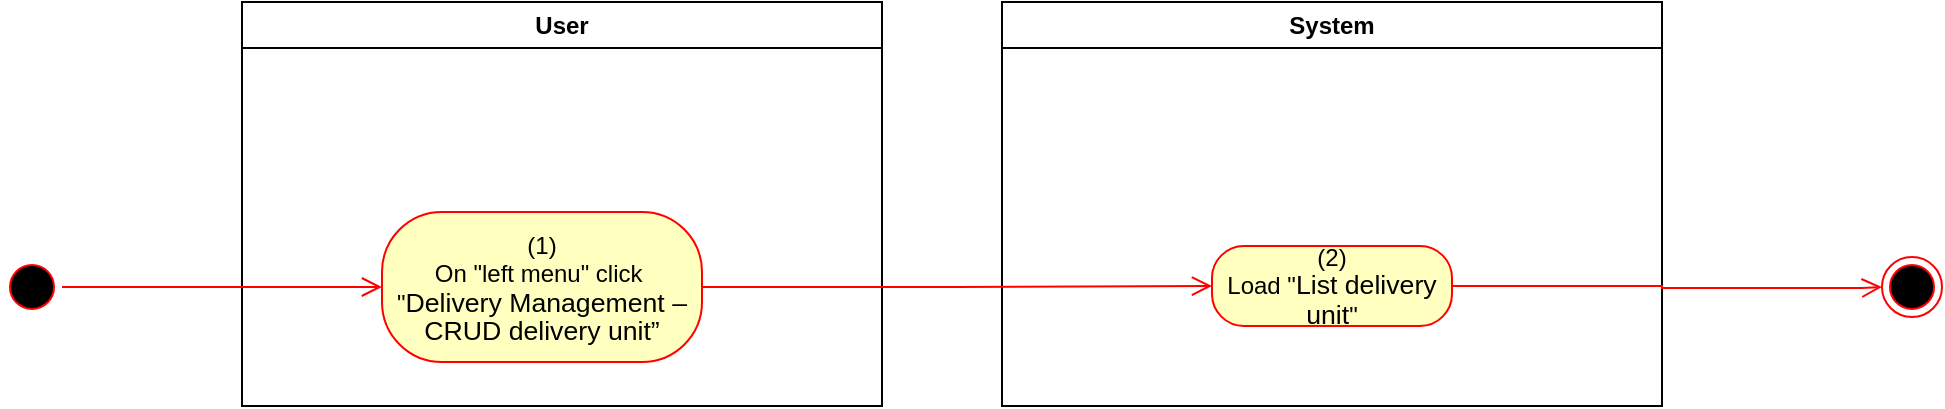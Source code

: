 <mxfile version="15.4.0" type="device"><diagram id="9rwZZiFNEA7qTSE89teA" name="Page-1"><mxGraphModel dx="1086" dy="806" grid="1" gridSize="10" guides="1" tooltips="1" connect="1" arrows="1" fold="1" page="1" pageScale="1" pageWidth="850" pageHeight="1100" math="0" shadow="0"><root><mxCell id="0"/><mxCell id="1" parent="0"/><mxCell id="ClB19CdQqPl4ZNZHU0oR-1" value="User" style="swimlane;whiteSpace=wrap" parent="1" vertex="1"><mxGeometry x="140" y="128" width="320" height="202" as="geometry"><mxRectangle x="120" y="128" width="60" height="23" as="alternateBounds"/></mxGeometry></mxCell><mxCell id="ClB19CdQqPl4ZNZHU0oR-2" value="&lt;span&gt;(1)&lt;/span&gt;&lt;br style=&quot;padding: 0px ; margin: 0px&quot;&gt;&lt;span&gt;On &quot;left menu&quot; click&amp;nbsp;&lt;/span&gt;&lt;br style=&quot;padding: 0px ; margin: 0px&quot;&gt;&lt;span&gt;&quot;&lt;/span&gt;&lt;span lang=&quot;EN-GB&quot; style=&quot;font-size: 10.0pt ; line-height: 107% ; font-family: &amp;#34;arial&amp;#34; , sans-serif&quot;&gt;Delivery Management –&lt;br/&gt;CRUD delivery unit”&lt;/span&gt;" style="rounded=1;whiteSpace=wrap;html=1;arcSize=40;fontColor=#000000;fillColor=#ffffc0;strokeColor=#ff0000;" parent="ClB19CdQqPl4ZNZHU0oR-1" vertex="1"><mxGeometry x="70" y="105" width="160" height="75" as="geometry"/></mxCell><mxCell id="ClB19CdQqPl4ZNZHU0oR-6" value="System" style="swimlane;whiteSpace=wrap;startSize=23;" parent="1" vertex="1"><mxGeometry x="520" y="128" width="330" height="202" as="geometry"/></mxCell><mxCell id="ClB19CdQqPl4ZNZHU0oR-7" value="(2)&lt;br&gt;Load &quot;&lt;span lang=&quot;EN-GB&quot; style=&quot;font-size: 10.0pt ; line-height: 107% ; font-family: &amp;#34;arial&amp;#34; , sans-serif&quot;&gt;List delivery unit&lt;/span&gt;&quot;" style="rounded=1;whiteSpace=wrap;html=1;arcSize=40;fontColor=#000000;fillColor=#ffffc0;strokeColor=#ff0000;" parent="ClB19CdQqPl4ZNZHU0oR-6" vertex="1"><mxGeometry x="105" y="122" width="120" height="40" as="geometry"/></mxCell><mxCell id="ClB19CdQqPl4ZNZHU0oR-17" value="" style="ellipse;html=1;shape=startState;fillColor=#000000;strokeColor=#ff0000;" parent="1" vertex="1"><mxGeometry x="20" y="255.5" width="30" height="30" as="geometry"/></mxCell><mxCell id="ClB19CdQqPl4ZNZHU0oR-18" value="" style="edgeStyle=orthogonalEdgeStyle;html=1;verticalAlign=bottom;endArrow=open;endSize=8;strokeColor=#ff0000;rounded=0;entryX=0;entryY=0.5;entryDx=0;entryDy=0;" parent="1" source="ClB19CdQqPl4ZNZHU0oR-17" target="ClB19CdQqPl4ZNZHU0oR-2" edge="1"><mxGeometry relative="1" as="geometry"><mxPoint x="200" y="253" as="targetPoint"/></mxGeometry></mxCell><mxCell id="ClB19CdQqPl4ZNZHU0oR-19" value="" style="edgeStyle=orthogonalEdgeStyle;html=1;verticalAlign=bottom;endArrow=open;endSize=8;strokeColor=#ff0000;rounded=0;entryX=0;entryY=0.5;entryDx=0;entryDy=0;" parent="1" source="ClB19CdQqPl4ZNZHU0oR-2" target="ClB19CdQqPl4ZNZHU0oR-7" edge="1"><mxGeometry relative="1" as="geometry"><mxPoint x="600" y="271" as="targetPoint"/></mxGeometry></mxCell><mxCell id="ClB19CdQqPl4ZNZHU0oR-22" value="" style="ellipse;html=1;shape=endState;fillColor=#000000;strokeColor=#ff0000;" parent="1" vertex="1"><mxGeometry x="960" y="255.5" width="30" height="30" as="geometry"/></mxCell><mxCell id="ClB19CdQqPl4ZNZHU0oR-23" value="" style="edgeStyle=orthogonalEdgeStyle;html=1;verticalAlign=bottom;endArrow=open;endSize=8;strokeColor=#ff0000;rounded=0;exitX=1;exitY=0.5;exitDx=0;exitDy=0;entryX=0;entryY=0.5;entryDx=0;entryDy=0;" parent="1" source="ClB19CdQqPl4ZNZHU0oR-7" target="ClB19CdQqPl4ZNZHU0oR-22" edge="1"><mxGeometry relative="1" as="geometry"><mxPoint x="820" y="760" as="targetPoint"/><mxPoint x="850" y="785" as="sourcePoint"/><Array as="points"><mxPoint x="850" y="270"/><mxPoint x="850" y="271"/><mxPoint x="950" y="271"/></Array></mxGeometry></mxCell></root></mxGraphModel></diagram></mxfile>